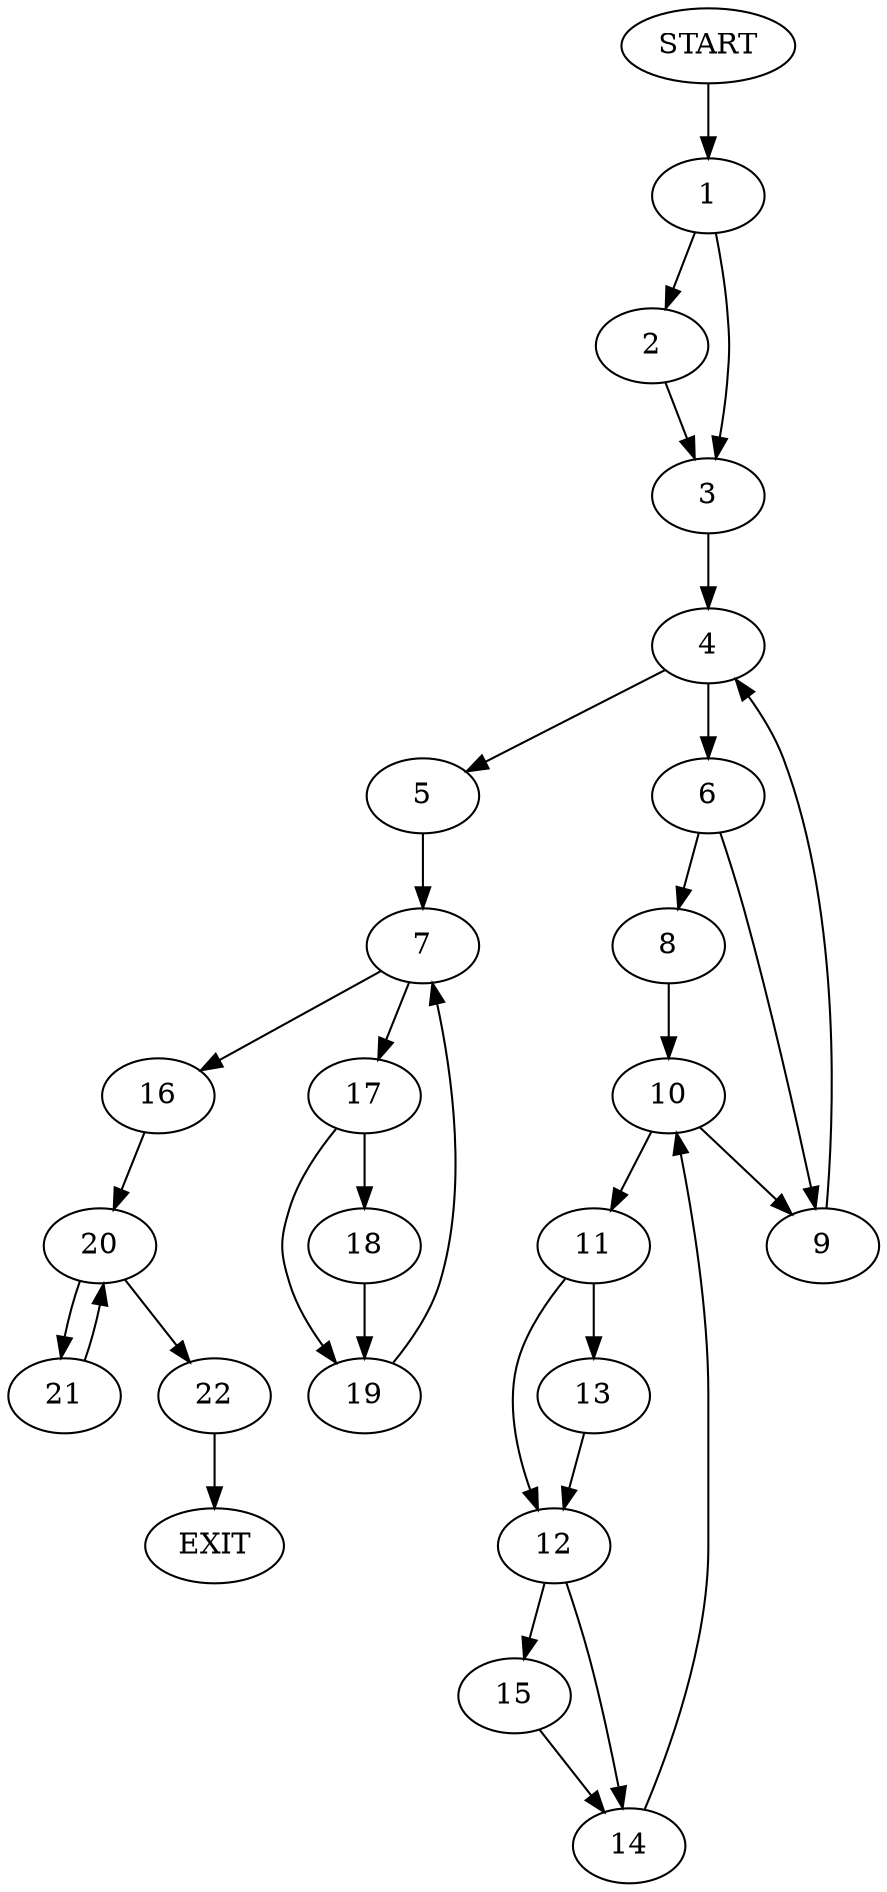 digraph {
0 [label="START"]
23 [label="EXIT"]
0 -> 1
1 -> 2
1 -> 3
2 -> 3
3 -> 4
4 -> 5
4 -> 6
5 -> 7
6 -> 8
6 -> 9
9 -> 4
8 -> 10
10 -> 11
10 -> 9
11 -> 12
11 -> 13
13 -> 12
12 -> 14
12 -> 15
14 -> 10
15 -> 14
7 -> 16
7 -> 17
17 -> 18
17 -> 19
16 -> 20
19 -> 7
18 -> 19
20 -> 21
20 -> 22
22 -> 23
21 -> 20
}
